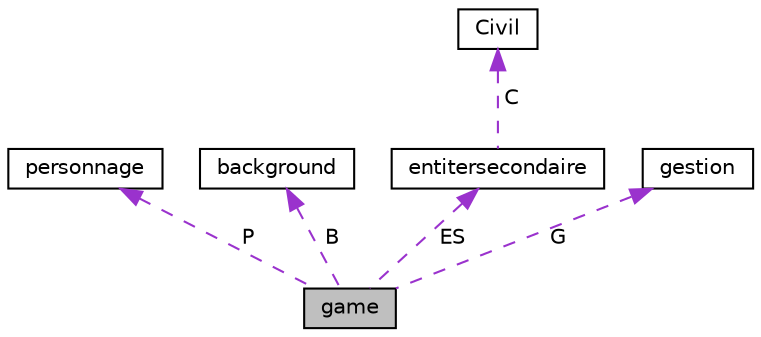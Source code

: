 digraph "game"
{
  edge [fontname="Helvetica",fontsize="10",labelfontname="Helvetica",labelfontsize="10"];
  node [fontname="Helvetica",fontsize="10",shape=record];
  Node1 [label="game",height=0.2,width=0.4,color="black", fillcolor="grey75", style="filled", fontcolor="black"];
  Node2 -> Node1 [dir="back",color="darkorchid3",fontsize="10",style="dashed",label=" P" ,fontname="Helvetica"];
  Node2 [label="personnage",height=0.2,width=0.4,color="black", fillcolor="white", style="filled",URL="$structpersonnage.html"];
  Node3 -> Node1 [dir="back",color="darkorchid3",fontsize="10",style="dashed",label=" B" ,fontname="Helvetica"];
  Node3 [label="background",height=0.2,width=0.4,color="black", fillcolor="white", style="filled",URL="$structbackground.html"];
  Node4 -> Node1 [dir="back",color="darkorchid3",fontsize="10",style="dashed",label=" ES" ,fontname="Helvetica"];
  Node4 [label="entitersecondaire",height=0.2,width=0.4,color="black", fillcolor="white", style="filled",URL="$structentitersecondaire.html"];
  Node5 -> Node4 [dir="back",color="darkorchid3",fontsize="10",style="dashed",label=" C" ,fontname="Helvetica"];
  Node5 [label="Civil",height=0.2,width=0.4,color="black", fillcolor="white", style="filled",URL="$structCivil.html"];
  Node6 -> Node1 [dir="back",color="darkorchid3",fontsize="10",style="dashed",label=" G" ,fontname="Helvetica"];
  Node6 [label="gestion",height=0.2,width=0.4,color="black", fillcolor="white", style="filled",URL="$structgestion.html"];
}
